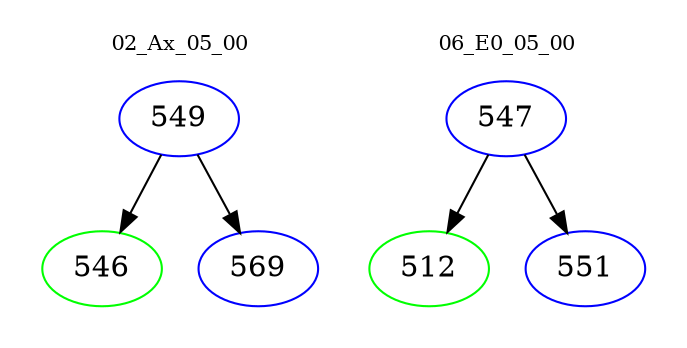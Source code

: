 digraph{
subgraph cluster_0 {
color = white
label = "02_Ax_05_00";
fontsize=10;
T0_549 [label="549", color="blue"]
T0_549 -> T0_546 [color="black"]
T0_546 [label="546", color="green"]
T0_549 -> T0_569 [color="black"]
T0_569 [label="569", color="blue"]
}
subgraph cluster_1 {
color = white
label = "06_E0_05_00";
fontsize=10;
T1_547 [label="547", color="blue"]
T1_547 -> T1_512 [color="black"]
T1_512 [label="512", color="green"]
T1_547 -> T1_551 [color="black"]
T1_551 [label="551", color="blue"]
}
}
